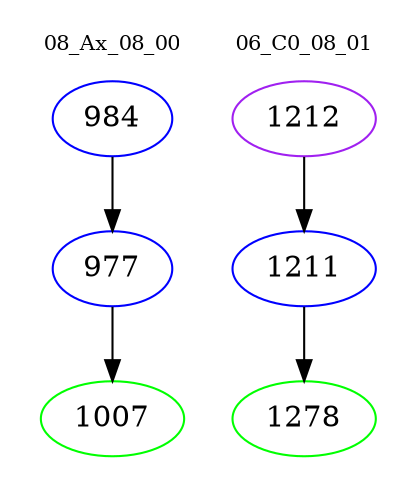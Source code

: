 digraph{
subgraph cluster_0 {
color = white
label = "08_Ax_08_00";
fontsize=10;
T0_984 [label="984", color="blue"]
T0_984 -> T0_977 [color="black"]
T0_977 [label="977", color="blue"]
T0_977 -> T0_1007 [color="black"]
T0_1007 [label="1007", color="green"]
}
subgraph cluster_1 {
color = white
label = "06_C0_08_01";
fontsize=10;
T1_1212 [label="1212", color="purple"]
T1_1212 -> T1_1211 [color="black"]
T1_1211 [label="1211", color="blue"]
T1_1211 -> T1_1278 [color="black"]
T1_1278 [label="1278", color="green"]
}
}
